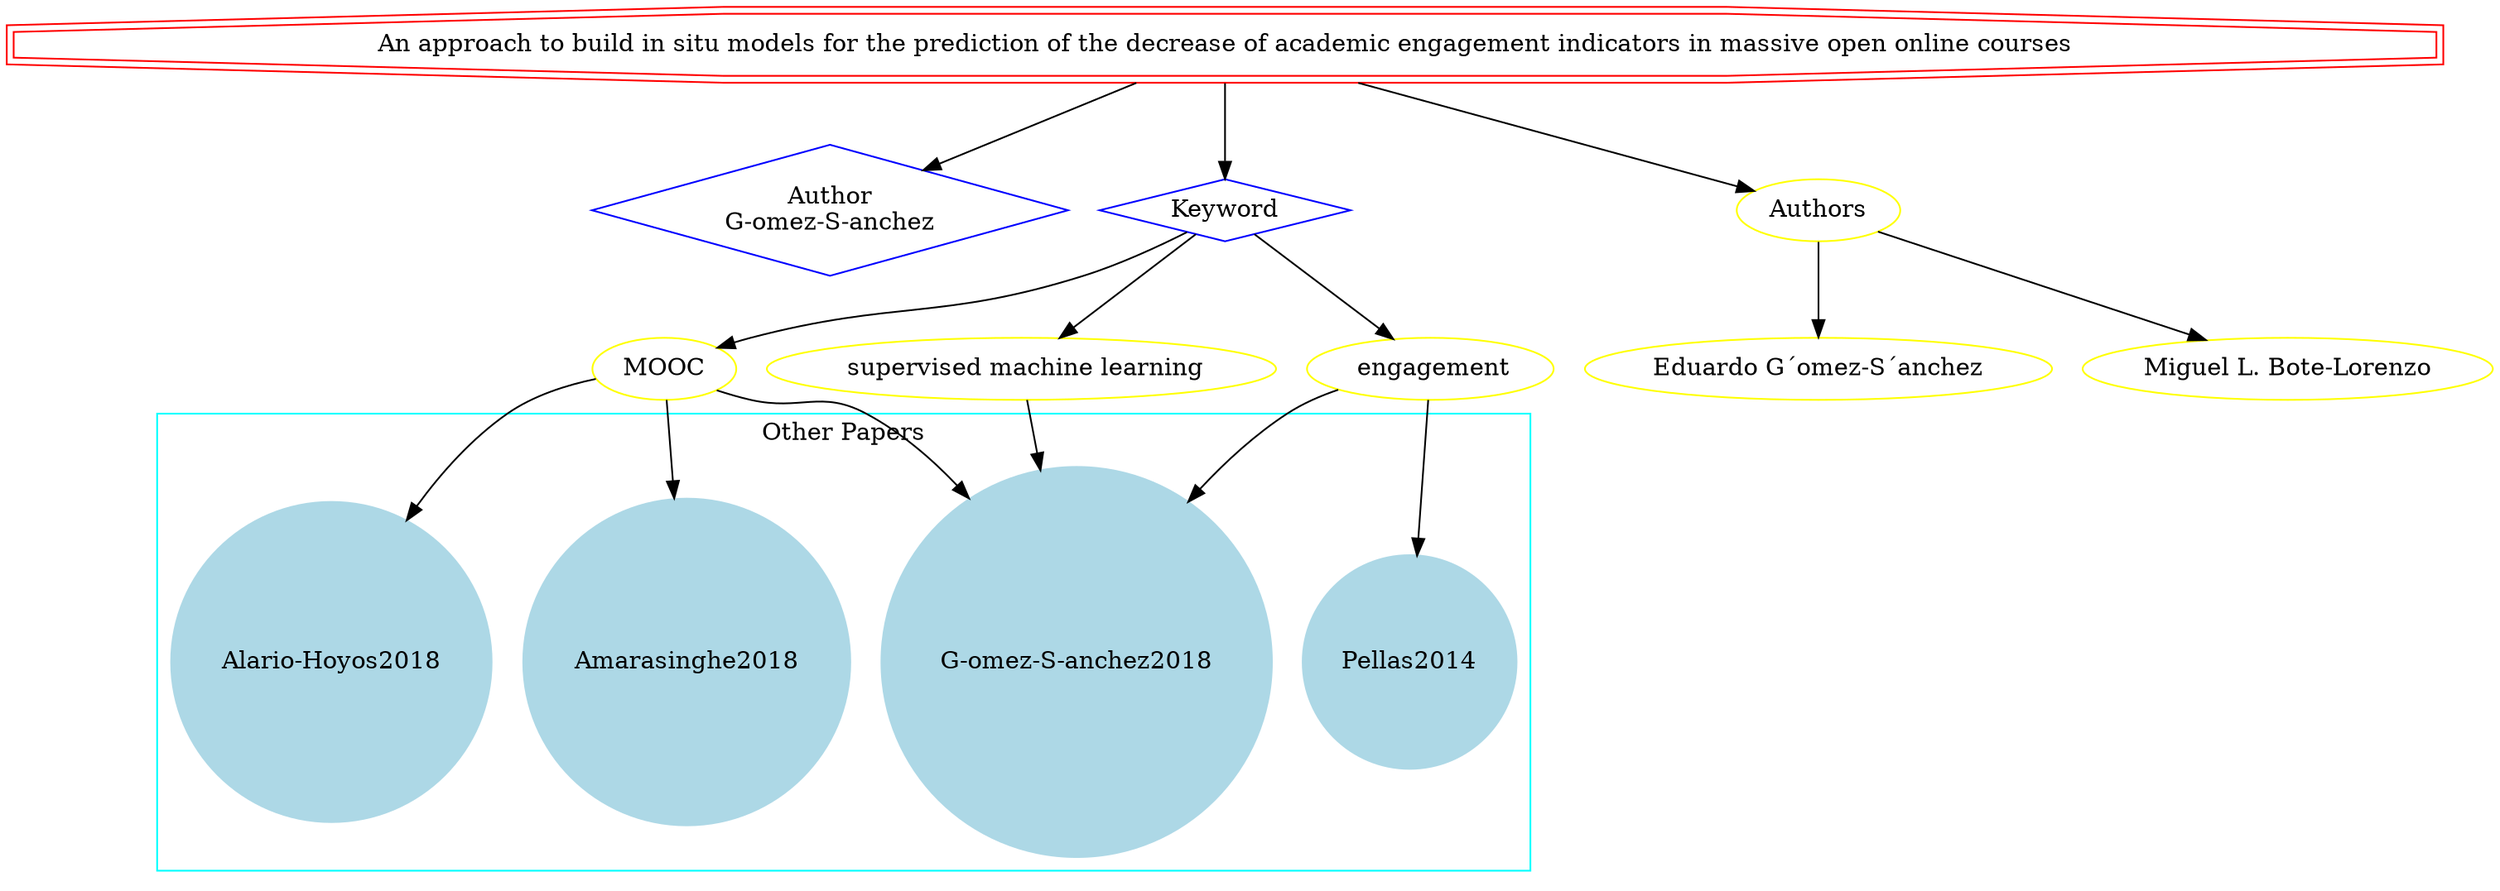 strict digraph mind_map69 {
	node [color=red shape=doubleoctagon]
	"An approach to build in situ models for the prediction of the decrease of academic engagement indicators in massive open online courses"
	node [color=blue shape=diamond]
	"Author
G-omez-S-anchez"
	Keyword
	"An approach to build in situ models for the prediction of the decrease of academic engagement indicators in massive open online courses" -> "Author
G-omez-S-anchez"
	"An approach to build in situ models for the prediction of the decrease of academic engagement indicators in massive open online courses" -> Keyword
	node [color=yellow shape=ellipse]
	MOOC
	Keyword -> MOOC
	" engagement"
	Keyword -> " engagement"
	" supervised machine learning"
	Keyword -> " supervised machine learning"
	subgraph cluster_0 {
		node [style=filled]
		node [color=lightblue shape=circle]
		label="Other Papers"
		color=cyan
		"Alario-Hoyos2018"
		Amarasinghe2018
		"G-omez-S-anchez2018"
		Pellas2014
	}
	MOOC -> "Alario-Hoyos2018"
	MOOC -> Amarasinghe2018
	MOOC -> "G-omez-S-anchez2018"
	" engagement" -> "G-omez-S-anchez2018"
	" engagement" -> Pellas2014
	" supervised machine learning" -> "G-omez-S-anchez2018"
	"An approach to build in situ models for the prediction of the decrease of academic engagement indicators in massive open online courses" -> Authors
	Authors -> "Miguel L. Bote-Lorenzo"
	Authors -> "Eduardo G´omez-S´anchez"
}
